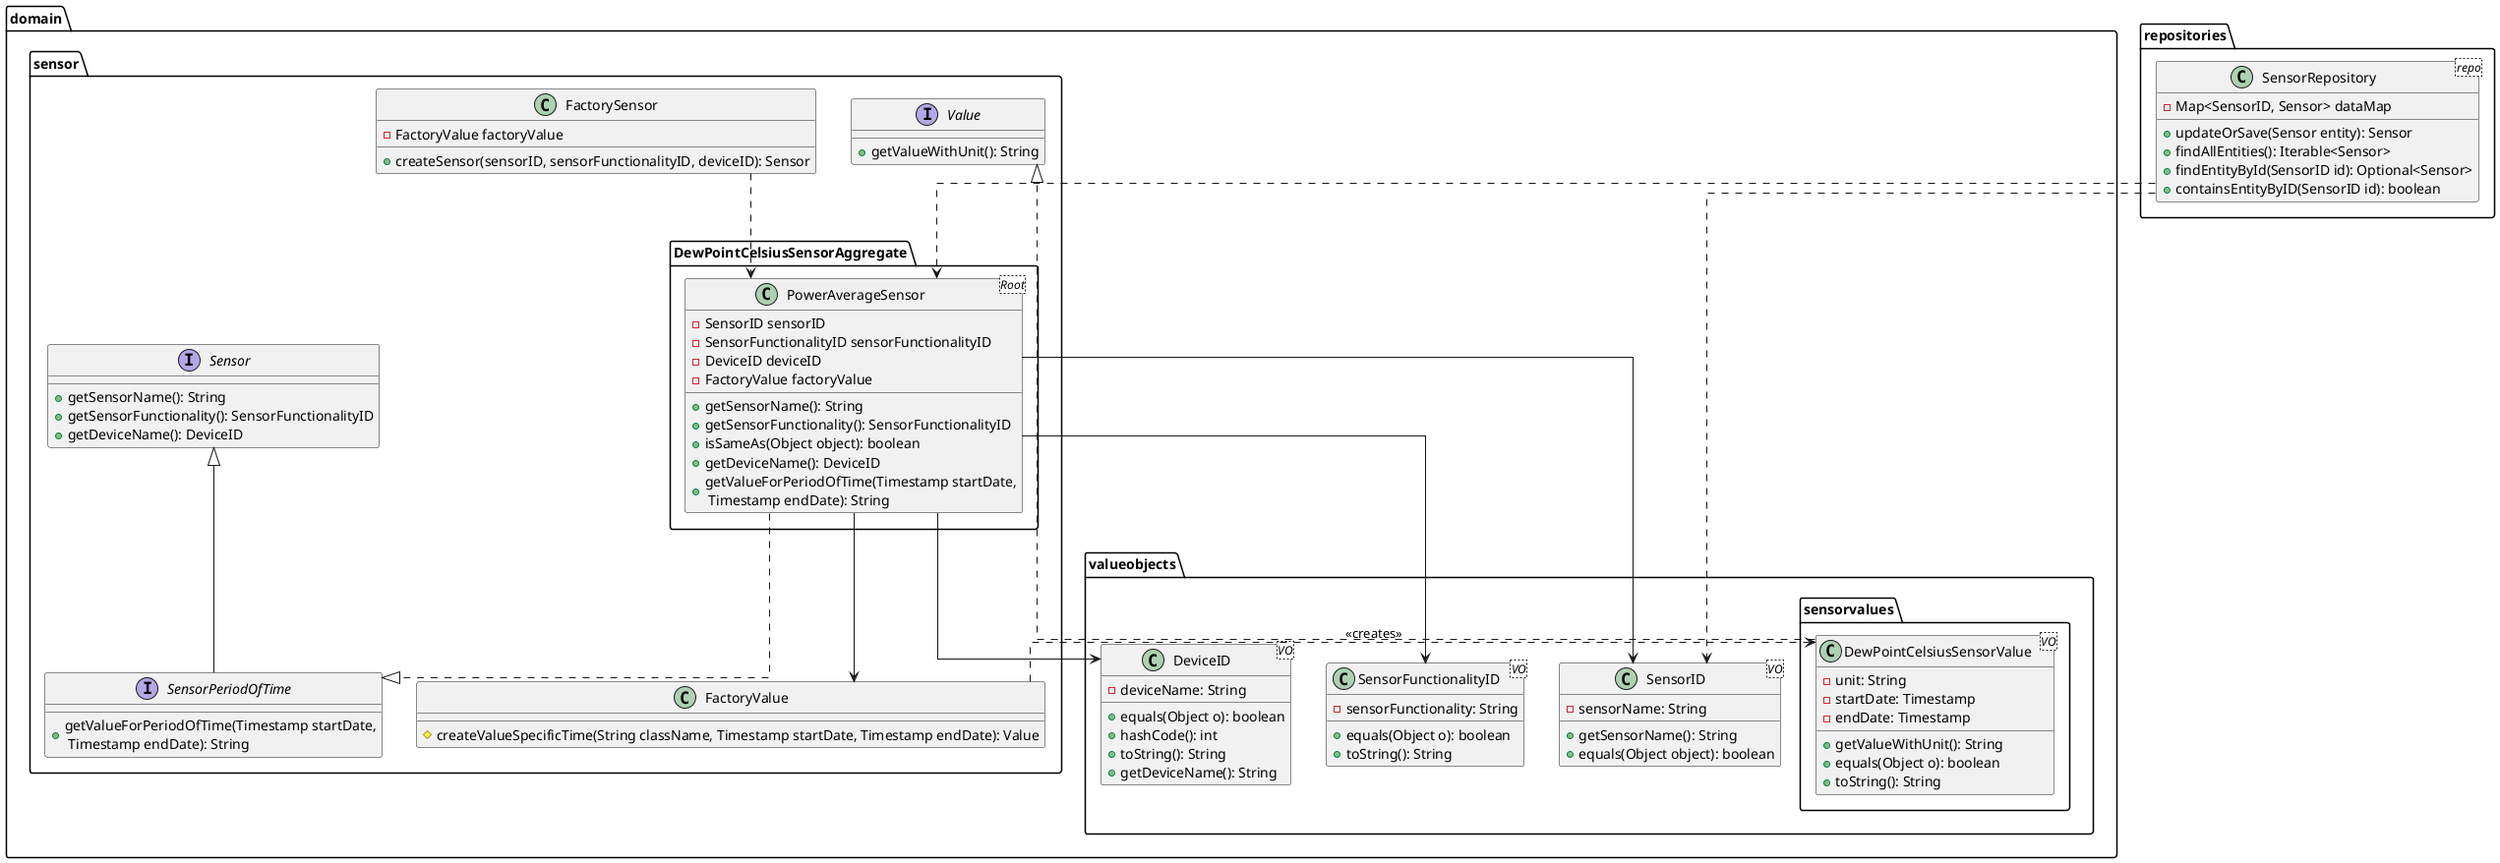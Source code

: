 @startuml
skinparam linetype ortho
package repositories {
}

package domain {
    package sensor {
        class FactorySensor {
            - FactoryValue factoryValue
            + createSensor(sensorID, sensorFunctionalityID, deviceID): Sensor
        }
        interface Sensor {
            + getSensorName(): String
            + getSensorFunctionality(): SensorFunctionalityID
            + getDeviceName(): DeviceID
        }
        interface Value {
            + getValueWithUnit(): String
        }
        interface SensorPeriodOfTime extends Sensor {
            + getValueForPeriodOfTime(Timestamp startDate,\n Timestamp endDate): String
        }
        package DewPointCelsiusSensorAggregate {
            class PowerAverageSensor <Root> {
                - SensorID sensorID
                - SensorFunctionalityID sensorFunctionalityID
                - DeviceID deviceID
                - FactoryValue factoryValue
                + getSensorName(): String
                + getSensorFunctionality(): SensorFunctionalityID
                + isSameAs(Object object): boolean
                + getDeviceName(): DeviceID
                + getValueForPeriodOfTime(Timestamp startDate,\n Timestamp endDate): String
            }
            PowerAverageSensor ..|> SensorPeriodOfTime
        }
        FactorySensor ..> PowerAverageSensor
        class FactoryValue {
            # createValueSpecificTime(String className, Timestamp startDate, Timestamp endDate): Value
        }
        PowerAverageSensor --> FactoryValue
    }
    package valueobjects {
        class SensorID <VO> {
            - sensorName: String
            + getSensorName(): String
            + equals(Object object): boolean
        }
        PowerAverageSensor --> SensorID
        class SensorFunctionalityID <VO> {
            - sensorFunctionality: String
            + equals(Object o): boolean
            + toString(): String
        }
        PowerAverageSensor --> SensorFunctionalityID
        class DeviceID <VO> {
            - deviceName: String
            + equals(Object o): boolean
            + hashCode(): int
            + toString(): String
            + getDeviceName(): String
        }
        PowerAverageSensor --> DeviceID
        package sensorvalues {
            class DewPointCelsiusSensorValue <VO> {
                - unit: String
                - startDate: Timestamp
                - endDate: Timestamp
                + getValueWithUnit(): String
                + equals(Object o): boolean
                + toString(): String
            }
            FactoryValue ..> DewPointCelsiusSensorValue: <<creates>>
            DewPointCelsiusSensorValue ..|> Value
        }
    }
}


package repositories {
    class SensorRepository <repo> {
        - Map<SensorID, Sensor> dataMap
        + updateOrSave(Sensor entity): Sensor
        + findAllEntities(): Iterable<Sensor>
        + findEntityById(SensorID id): Optional<Sensor>
        + containsEntityByID(SensorID id): boolean
    }
    SensorRepository ..> SensorID
    SensorRepository ..> PowerAverageSensor
}

@enduml